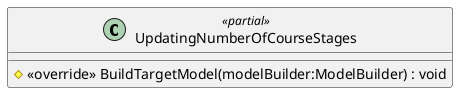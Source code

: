 @startuml
class UpdatingNumberOfCourseStages <<partial>> {
    # <<override>> BuildTargetModel(modelBuilder:ModelBuilder) : void
}
@enduml
